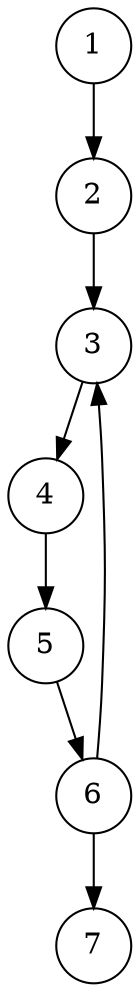 digraph Eq {
  node [shape=circle, style=filled, fillcolor=white];
  1 -> 2;
  2 -> 3;
  3 -> 4;
  4 -> 5;
  5 -> 6;
  6 -> 3;
  6 -> 7;
}
